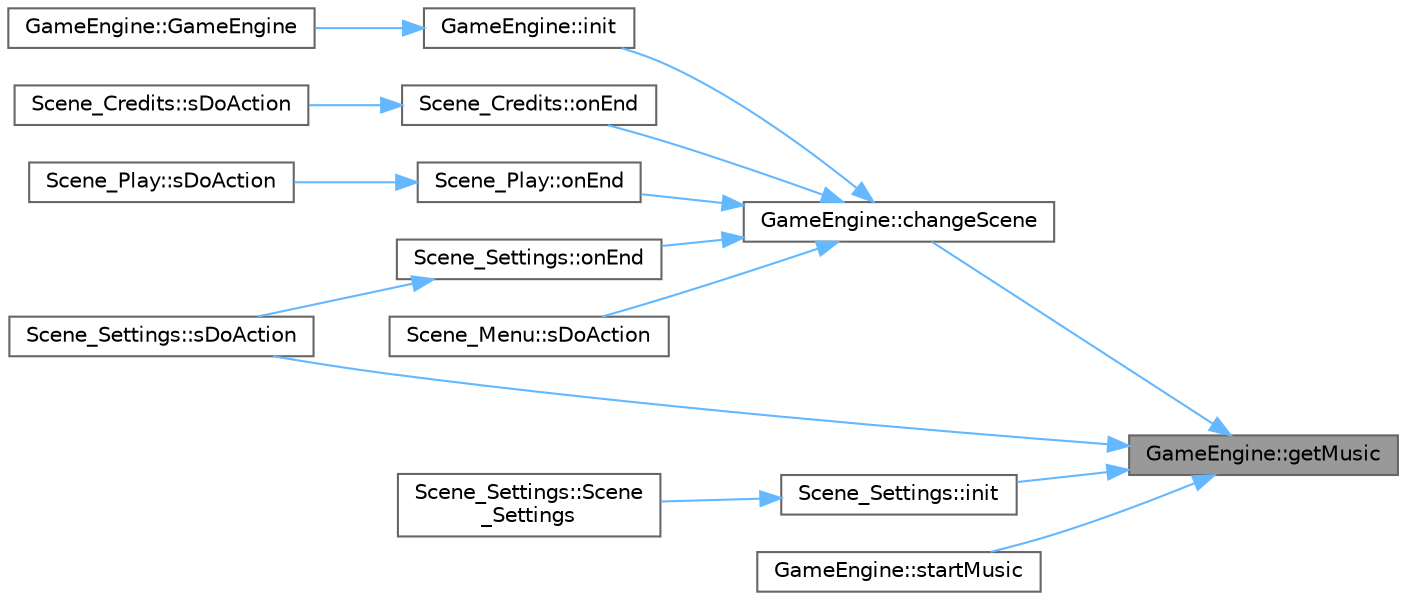 digraph "GameEngine::getMusic"
{
 // LATEX_PDF_SIZE
  bgcolor="transparent";
  edge [fontname=Helvetica,fontsize=10,labelfontname=Helvetica,labelfontsize=10];
  node [fontname=Helvetica,fontsize=10,shape=box,height=0.2,width=0.4];
  rankdir="RL";
  Node1 [id="Node000001",label="GameEngine::getMusic",height=0.2,width=0.4,color="gray40", fillcolor="grey60", style="filled", fontcolor="black",tooltip=" "];
  Node1 -> Node2 [id="edge15_Node000001_Node000002",dir="back",color="steelblue1",style="solid",tooltip=" "];
  Node2 [id="Node000002",label="GameEngine::changeScene",height=0.2,width=0.4,color="grey40", fillcolor="white", style="filled",URL="$class_game_engine.html#a41a16489bd3b05403545a700f7f9e88e",tooltip=" "];
  Node2 -> Node3 [id="edge16_Node000002_Node000003",dir="back",color="steelblue1",style="solid",tooltip=" "];
  Node3 [id="Node000003",label="GameEngine::init",height=0.2,width=0.4,color="grey40", fillcolor="white", style="filled",URL="$class_game_engine.html#afdc1acd2cec0663921353540226aa839",tooltip=" "];
  Node3 -> Node4 [id="edge17_Node000003_Node000004",dir="back",color="steelblue1",style="solid",tooltip=" "];
  Node4 [id="Node000004",label="GameEngine::GameEngine",height=0.2,width=0.4,color="grey40", fillcolor="white", style="filled",URL="$class_game_engine.html#a0ca18eba2a25a6a92fc8434d146d9299",tooltip=" "];
  Node2 -> Node5 [id="edge18_Node000002_Node000005",dir="back",color="steelblue1",style="solid",tooltip=" "];
  Node5 [id="Node000005",label="Scene_Credits::onEnd",height=0.2,width=0.4,color="grey40", fillcolor="white", style="filled",URL="$class_scene___credits.html#a1f5cceef6b2bd640f501a924602984fe",tooltip=" "];
  Node5 -> Node6 [id="edge19_Node000005_Node000006",dir="back",color="steelblue1",style="solid",tooltip=" "];
  Node6 [id="Node000006",label="Scene_Credits::sDoAction",height=0.2,width=0.4,color="grey40", fillcolor="white", style="filled",URL="$class_scene___credits.html#a7f0d1e351a35aeae0f7743bbdb9529b5",tooltip=" "];
  Node2 -> Node7 [id="edge20_Node000002_Node000007",dir="back",color="steelblue1",style="solid",tooltip=" "];
  Node7 [id="Node000007",label="Scene_Play::onEnd",height=0.2,width=0.4,color="grey40", fillcolor="white", style="filled",URL="$class_scene___play.html#a608db7a88064f779d2a3a42f47af3958",tooltip=" "];
  Node7 -> Node8 [id="edge21_Node000007_Node000008",dir="back",color="steelblue1",style="solid",tooltip=" "];
  Node8 [id="Node000008",label="Scene_Play::sDoAction",height=0.2,width=0.4,color="grey40", fillcolor="white", style="filled",URL="$class_scene___play.html#a34a74b594e4c984c13462c71cc5d9962",tooltip=" "];
  Node2 -> Node9 [id="edge22_Node000002_Node000009",dir="back",color="steelblue1",style="solid",tooltip=" "];
  Node9 [id="Node000009",label="Scene_Settings::onEnd",height=0.2,width=0.4,color="grey40", fillcolor="white", style="filled",URL="$class_scene___settings.html#a25488bed750f7bbaed6fb7b1a31f6629",tooltip=" "];
  Node9 -> Node10 [id="edge23_Node000009_Node000010",dir="back",color="steelblue1",style="solid",tooltip=" "];
  Node10 [id="Node000010",label="Scene_Settings::sDoAction",height=0.2,width=0.4,color="grey40", fillcolor="white", style="filled",URL="$class_scene___settings.html#a4da6738ad070d4fb99ce3675e636b160",tooltip=" "];
  Node2 -> Node11 [id="edge24_Node000002_Node000011",dir="back",color="steelblue1",style="solid",tooltip=" "];
  Node11 [id="Node000011",label="Scene_Menu::sDoAction",height=0.2,width=0.4,color="grey40", fillcolor="white", style="filled",URL="$class_scene___menu.html#a1293fb9b99a662d7fa6416fbcf857541",tooltip=" "];
  Node1 -> Node12 [id="edge25_Node000001_Node000012",dir="back",color="steelblue1",style="solid",tooltip=" "];
  Node12 [id="Node000012",label="Scene_Settings::init",height=0.2,width=0.4,color="grey40", fillcolor="white", style="filled",URL="$class_scene___settings.html#a76b13e5709a76c73b7768859555f83bc",tooltip="Initial control scheme."];
  Node12 -> Node13 [id="edge26_Node000012_Node000013",dir="back",color="steelblue1",style="solid",tooltip=" "];
  Node13 [id="Node000013",label="Scene_Settings::Scene\l_Settings",height=0.2,width=0.4,color="grey40", fillcolor="white", style="filled",URL="$class_scene___settings.html#aed9876c261637e7aa4f25c1c39261033",tooltip="constructor for play scene that receives the pointer to the game engine"];
  Node1 -> Node10 [id="edge27_Node000001_Node000010",dir="back",color="steelblue1",style="solid",tooltip=" "];
  Node1 -> Node14 [id="edge28_Node000001_Node000014",dir="back",color="steelblue1",style="solid",tooltip=" "];
  Node14 [id="Node000014",label="GameEngine::startMusic",height=0.2,width=0.4,color="grey40", fillcolor="white", style="filled",URL="$class_game_engine.html#abb8d3e7650d045550956e4d5c2573458",tooltip="methods for musics"];
}
